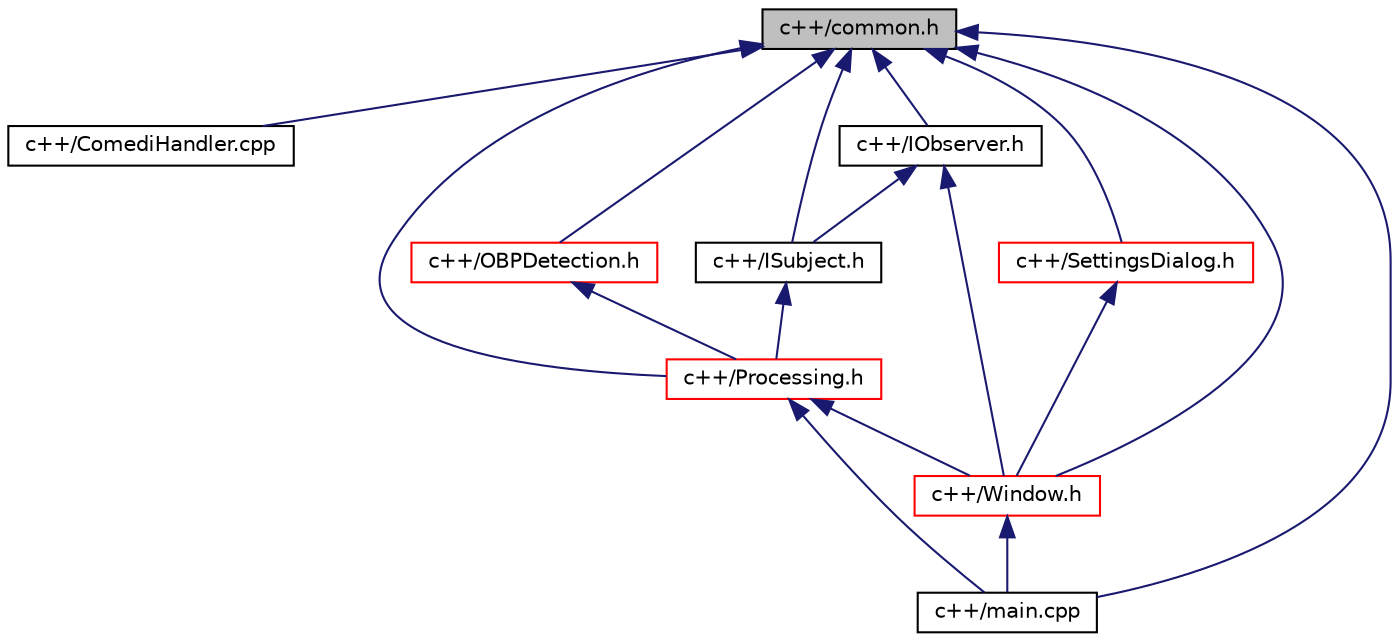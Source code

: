 digraph "c++/common.h"
{
 // LATEX_PDF_SIZE
  bgcolor="transparent";
  edge [fontname="Helvetica",fontsize="10",labelfontname="Helvetica",labelfontsize="10"];
  node [fontname="Helvetica",fontsize="10",shape=record];
  Node1 [label="c++/common.h",height=0.2,width=0.4,color="black", fillcolor="grey75", style="filled", fontcolor="black",tooltip=" "];
  Node1 -> Node2 [dir="back",color="midnightblue",fontsize="10",style="solid",fontname="Helvetica"];
  Node2 [label="c++/ComediHandler.cpp",height=0.2,width=0.4,color="black",URL="$_comedi_handler_8cpp.html",tooltip="The implementation file of the ComediHandler."];
  Node1 -> Node3 [dir="back",color="midnightblue",fontsize="10",style="solid",fontname="Helvetica"];
  Node3 [label="c++/IObserver.h",height=0.2,width=0.4,color="black",URL="$_i_observer_8h.html",tooltip="The header file of the IObserver class."];
  Node3 -> Node4 [dir="back",color="midnightblue",fontsize="10",style="solid",fontname="Helvetica"];
  Node4 [label="c++/ISubject.h",height=0.2,width=0.4,color="black",URL="$_i_subject_8h.html",tooltip="The header file of the ISubject class."];
  Node4 -> Node5 [dir="back",color="midnightblue",fontsize="10",style="solid",fontname="Helvetica"];
  Node5 [label="c++/Processing.h",height=0.2,width=0.4,color="red",URL="$_processing_8h.html",tooltip="The header file of the Processing class."];
  Node5 -> Node6 [dir="back",color="midnightblue",fontsize="10",style="solid",fontname="Helvetica"];
  Node6 [label="c++/main.cpp",height=0.2,width=0.4,color="black",URL="$main_8cpp.html",tooltip="Main program."];
  Node5 -> Node7 [dir="back",color="midnightblue",fontsize="10",style="solid",fontname="Helvetica"];
  Node7 [label="c++/Window.h",height=0.2,width=0.4,color="red",URL="$_window_8h.html",tooltip="The header file of the Window class."];
  Node7 -> Node6 [dir="back",color="midnightblue",fontsize="10",style="solid",fontname="Helvetica"];
  Node3 -> Node7 [dir="back",color="midnightblue",fontsize="10",style="solid",fontname="Helvetica"];
  Node1 -> Node4 [dir="back",color="midnightblue",fontsize="10",style="solid",fontname="Helvetica"];
  Node1 -> Node6 [dir="back",color="midnightblue",fontsize="10",style="solid",fontname="Helvetica"];
  Node1 -> Node5 [dir="back",color="midnightblue",fontsize="10",style="solid",fontname="Helvetica"];
  Node1 -> Node10 [dir="back",color="midnightblue",fontsize="10",style="solid",fontname="Helvetica"];
  Node10 [label="c++/OBPDetection.h",height=0.2,width=0.4,color="red",URL="$_o_b_p_detection_8h.html",tooltip="The header file of the OBPDetection class."];
  Node10 -> Node5 [dir="back",color="midnightblue",fontsize="10",style="solid",fontname="Helvetica"];
  Node1 -> Node7 [dir="back",color="midnightblue",fontsize="10",style="solid",fontname="Helvetica"];
  Node1 -> Node12 [dir="back",color="midnightblue",fontsize="10",style="solid",fontname="Helvetica"];
  Node12 [label="c++/SettingsDialog.h",height=0.2,width=0.4,color="red",URL="$_settings_dialog_8h.html",tooltip="The header file of the SettingsDialog class."];
  Node12 -> Node7 [dir="back",color="midnightblue",fontsize="10",style="solid",fontname="Helvetica"];
}
